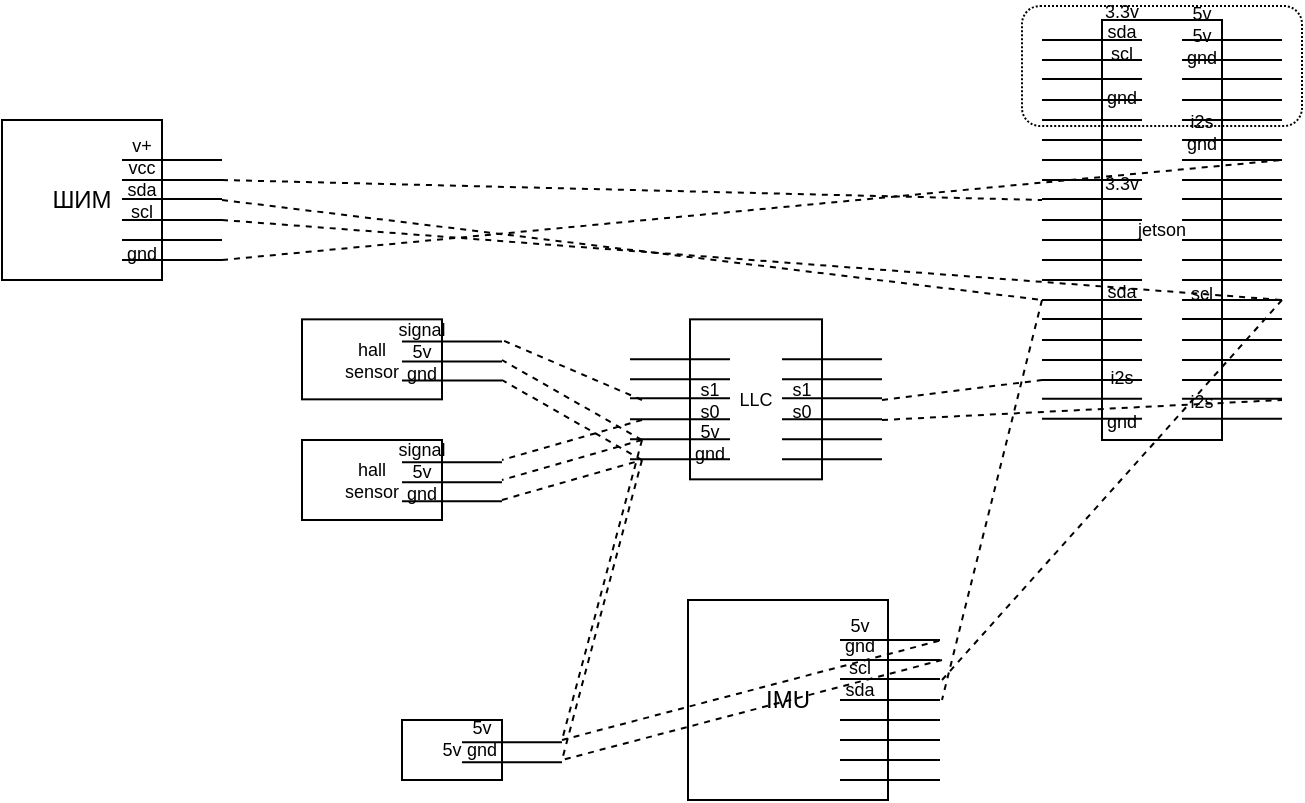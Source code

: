 <mxfile version="14.1.8" type="github">
  <diagram id="JsutUQx6NK4XxqGc4MJt" name="Page-1">
    <mxGraphModel dx="796" dy="476" grid="1" gridSize="10" guides="1" tooltips="1" connect="1" arrows="1" fold="1" page="1" pageScale="1" pageWidth="413" pageHeight="583" math="0" shadow="0">
      <root>
        <mxCell id="0" />
        <mxCell id="1" parent="0" />
        <mxCell id="KwUh2jPh4wp6yOu8MJGP-1" value="ШИМ" style="whiteSpace=wrap;html=1;aspect=fixed;" parent="1" vertex="1">
          <mxGeometry x="90" y="250" width="80" height="80" as="geometry" />
        </mxCell>
        <mxCell id="KwUh2jPh4wp6yOu8MJGP-2" value="" style="endArrow=none;html=1;" parent="1" edge="1">
          <mxGeometry width="50" height="50" relative="1" as="geometry">
            <mxPoint x="150" y="270" as="sourcePoint" />
            <mxPoint x="200" y="270" as="targetPoint" />
          </mxGeometry>
        </mxCell>
        <mxCell id="KwUh2jPh4wp6yOu8MJGP-3" value="" style="endArrow=none;html=1;" parent="1" edge="1">
          <mxGeometry width="50" height="50" relative="1" as="geometry">
            <mxPoint x="150" y="280" as="sourcePoint" />
            <mxPoint x="200" y="280" as="targetPoint" />
            <Array as="points">
              <mxPoint x="170" y="280" />
            </Array>
          </mxGeometry>
        </mxCell>
        <mxCell id="KwUh2jPh4wp6yOu8MJGP-4" value="" style="endArrow=none;html=1;" parent="1" edge="1">
          <mxGeometry width="50" height="50" relative="1" as="geometry">
            <mxPoint x="150" y="289.5" as="sourcePoint" />
            <mxPoint x="200" y="289.5" as="targetPoint" />
          </mxGeometry>
        </mxCell>
        <mxCell id="KwUh2jPh4wp6yOu8MJGP-5" value="" style="endArrow=none;html=1;" parent="1" edge="1">
          <mxGeometry width="50" height="50" relative="1" as="geometry">
            <mxPoint x="150" y="300" as="sourcePoint" />
            <mxPoint x="200" y="300" as="targetPoint" />
          </mxGeometry>
        </mxCell>
        <mxCell id="KwUh2jPh4wp6yOu8MJGP-6" value="" style="endArrow=none;html=1;" parent="1" edge="1">
          <mxGeometry width="50" height="50" relative="1" as="geometry">
            <mxPoint x="150" y="310" as="sourcePoint" />
            <mxPoint x="200" y="310" as="targetPoint" />
          </mxGeometry>
        </mxCell>
        <mxCell id="KwUh2jPh4wp6yOu8MJGP-7" value="" style="endArrow=none;html=1;" parent="1" edge="1">
          <mxGeometry width="50" height="50" relative="1" as="geometry">
            <mxPoint x="150" y="320" as="sourcePoint" />
            <mxPoint x="200" y="320" as="targetPoint" />
          </mxGeometry>
        </mxCell>
        <mxCell id="KwUh2jPh4wp6yOu8MJGP-8" value="v+&lt;br style=&quot;font-size: 9px;&quot;&gt;vcc&lt;br style=&quot;font-size: 9px;&quot;&gt;sda&lt;br style=&quot;font-size: 9px;&quot;&gt;scl&lt;br style=&quot;font-size: 9px;&quot;&gt;&lt;br style=&quot;font-size: 9px;&quot;&gt;gnd" style="text;html=1;strokeColor=none;fillColor=none;align=center;verticalAlign=middle;whiteSpace=wrap;rounded=0;fontSize=9;" parent="1" vertex="1">
          <mxGeometry x="140" y="280" width="40" height="20" as="geometry" />
        </mxCell>
        <mxCell id="KwUh2jPh4wp6yOu8MJGP-10" value="jetson" style="rounded=0;whiteSpace=wrap;html=1;fontSize=9;" parent="1" vertex="1">
          <mxGeometry x="640" y="200" width="60" height="210" as="geometry" />
        </mxCell>
        <mxCell id="KwUh2jPh4wp6yOu8MJGP-18" value="" style="endArrow=none;html=1;" parent="1" edge="1">
          <mxGeometry width="50" height="50" relative="1" as="geometry">
            <mxPoint x="680" y="210" as="sourcePoint" />
            <mxPoint x="730" y="210" as="targetPoint" />
          </mxGeometry>
        </mxCell>
        <mxCell id="KwUh2jPh4wp6yOu8MJGP-19" value="" style="endArrow=none;html=1;" parent="1" edge="1">
          <mxGeometry width="50" height="50" relative="1" as="geometry">
            <mxPoint x="680" y="220" as="sourcePoint" />
            <mxPoint x="730" y="220" as="targetPoint" />
            <Array as="points">
              <mxPoint x="700" y="220" />
            </Array>
          </mxGeometry>
        </mxCell>
        <mxCell id="KwUh2jPh4wp6yOu8MJGP-20" value="" style="endArrow=none;html=1;" parent="1" edge="1">
          <mxGeometry width="50" height="50" relative="1" as="geometry">
            <mxPoint x="680" y="229.5" as="sourcePoint" />
            <mxPoint x="730" y="229.5" as="targetPoint" />
          </mxGeometry>
        </mxCell>
        <mxCell id="KwUh2jPh4wp6yOu8MJGP-21" value="" style="endArrow=none;html=1;" parent="1" edge="1">
          <mxGeometry width="50" height="50" relative="1" as="geometry">
            <mxPoint x="680" y="240" as="sourcePoint" />
            <mxPoint x="730" y="240" as="targetPoint" />
          </mxGeometry>
        </mxCell>
        <mxCell id="KwUh2jPh4wp6yOu8MJGP-22" value="" style="endArrow=none;html=1;" parent="1" edge="1">
          <mxGeometry width="50" height="50" relative="1" as="geometry">
            <mxPoint x="680" y="250" as="sourcePoint" />
            <mxPoint x="730" y="250" as="targetPoint" />
          </mxGeometry>
        </mxCell>
        <mxCell id="KwUh2jPh4wp6yOu8MJGP-23" value="" style="endArrow=none;html=1;" parent="1" edge="1">
          <mxGeometry width="50" height="50" relative="1" as="geometry">
            <mxPoint x="680" y="260" as="sourcePoint" />
            <mxPoint x="730" y="260" as="targetPoint" />
          </mxGeometry>
        </mxCell>
        <mxCell id="KwUh2jPh4wp6yOu8MJGP-24" value="5v&lt;br style=&quot;font-size: 9px&quot;&gt;5v&lt;br style=&quot;font-size: 9px&quot;&gt;gnd&lt;br style=&quot;font-size: 9px&quot;&gt;&lt;br style=&quot;font-size: 9px&quot;&gt;&lt;br style=&quot;font-size: 9px&quot;&gt;i2s&lt;br&gt;gnd&lt;br&gt;&lt;br&gt;&lt;br&gt;&lt;br&gt;&lt;br&gt;&lt;br&gt;&lt;br&gt;scl&lt;br&gt;&lt;br&gt;&lt;br&gt;&lt;br&gt;&lt;br&gt;i2s" style="text;html=1;strokeColor=none;fillColor=none;align=center;verticalAlign=middle;whiteSpace=wrap;rounded=0;fontSize=9;" parent="1" vertex="1">
          <mxGeometry x="670" y="284" width="40" height="20" as="geometry" />
        </mxCell>
        <mxCell id="KwUh2jPh4wp6yOu8MJGP-25" value="" style="endArrow=none;html=1;" parent="1" edge="1">
          <mxGeometry width="50" height="50" relative="1" as="geometry">
            <mxPoint x="610.0" y="210" as="sourcePoint" />
            <mxPoint x="660" y="210" as="targetPoint" />
          </mxGeometry>
        </mxCell>
        <mxCell id="KwUh2jPh4wp6yOu8MJGP-26" value="" style="endArrow=none;html=1;" parent="1" edge="1">
          <mxGeometry width="50" height="50" relative="1" as="geometry">
            <mxPoint x="610.0" y="220" as="sourcePoint" />
            <mxPoint x="660" y="220" as="targetPoint" />
            <Array as="points">
              <mxPoint x="630" y="220" />
            </Array>
          </mxGeometry>
        </mxCell>
        <mxCell id="KwUh2jPh4wp6yOu8MJGP-27" value="" style="endArrow=none;html=1;" parent="1" edge="1">
          <mxGeometry width="50" height="50" relative="1" as="geometry">
            <mxPoint x="610.0" y="229.5" as="sourcePoint" />
            <mxPoint x="660" y="229.5" as="targetPoint" />
          </mxGeometry>
        </mxCell>
        <mxCell id="KwUh2jPh4wp6yOu8MJGP-28" value="" style="endArrow=none;html=1;" parent="1" edge="1">
          <mxGeometry width="50" height="50" relative="1" as="geometry">
            <mxPoint x="610.0" y="240" as="sourcePoint" />
            <mxPoint x="660" y="240" as="targetPoint" />
          </mxGeometry>
        </mxCell>
        <mxCell id="KwUh2jPh4wp6yOu8MJGP-29" value="" style="endArrow=none;html=1;" parent="1" edge="1">
          <mxGeometry width="50" height="50" relative="1" as="geometry">
            <mxPoint x="610.0" y="250" as="sourcePoint" />
            <mxPoint x="660" y="250" as="targetPoint" />
          </mxGeometry>
        </mxCell>
        <mxCell id="KwUh2jPh4wp6yOu8MJGP-30" value="" style="endArrow=none;html=1;" parent="1" edge="1">
          <mxGeometry width="50" height="50" relative="1" as="geometry">
            <mxPoint x="610.0" y="260" as="sourcePoint" />
            <mxPoint x="660" y="260" as="targetPoint" />
          </mxGeometry>
        </mxCell>
        <mxCell id="KwUh2jPh4wp6yOu8MJGP-31" value="3.3v&lt;br style=&quot;font-size: 9px&quot;&gt;sda&lt;br style=&quot;font-size: 9px&quot;&gt;scl&lt;br style=&quot;font-size: 9px&quot;&gt;&lt;br style=&quot;font-size: 9px&quot;&gt;gnd&lt;br&gt;&lt;br&gt;&lt;br&gt;&lt;br&gt;3.3v&lt;br&gt;&lt;br&gt;&lt;br&gt;&lt;br&gt;&lt;br&gt;sda&lt;br&gt;&lt;br&gt;&lt;br&gt;&lt;br&gt;i2s&lt;br&gt;&lt;br&gt;gnd" style="text;html=1;strokeColor=none;fillColor=none;align=center;verticalAlign=middle;whiteSpace=wrap;rounded=0;fontSize=9;" parent="1" vertex="1">
          <mxGeometry x="630" y="288" width="40" height="20" as="geometry" />
        </mxCell>
        <mxCell id="KwUh2jPh4wp6yOu8MJGP-35" value="" style="endArrow=none;dashed=1;html=1;fontSize=9;" parent="1" edge="1">
          <mxGeometry width="50" height="50" relative="1" as="geometry">
            <mxPoint x="200" y="280" as="sourcePoint" />
            <mxPoint x="610" y="290" as="targetPoint" />
          </mxGeometry>
        </mxCell>
        <mxCell id="KwUh2jPh4wp6yOu8MJGP-36" value="" style="endArrow=none;dashed=1;html=1;fontSize=9;" parent="1" edge="1">
          <mxGeometry width="50" height="50" relative="1" as="geometry">
            <mxPoint x="200" y="290" as="sourcePoint" />
            <mxPoint x="610" y="340" as="targetPoint" />
          </mxGeometry>
        </mxCell>
        <mxCell id="KwUh2jPh4wp6yOu8MJGP-37" value="" style="endArrow=none;dashed=1;html=1;fontSize=9;" parent="1" edge="1">
          <mxGeometry width="50" height="50" relative="1" as="geometry">
            <mxPoint x="200" y="300" as="sourcePoint" />
            <mxPoint x="730" y="340" as="targetPoint" />
          </mxGeometry>
        </mxCell>
        <mxCell id="KwUh2jPh4wp6yOu8MJGP-38" value="" style="endArrow=none;dashed=1;html=1;fontSize=9;" parent="1" edge="1">
          <mxGeometry width="50" height="50" relative="1" as="geometry">
            <mxPoint x="200" y="320" as="sourcePoint" />
            <mxPoint x="730" y="270" as="targetPoint" />
          </mxGeometry>
        </mxCell>
        <mxCell id="KwUh2jPh4wp6yOu8MJGP-39" value="hall&lt;br&gt;sensor" style="rounded=0;whiteSpace=wrap;html=1;fontSize=9;" parent="1" vertex="1">
          <mxGeometry x="240" y="349.67" width="70" height="40" as="geometry" />
        </mxCell>
        <mxCell id="KwUh2jPh4wp6yOu8MJGP-44" value="" style="endArrow=none;html=1;" parent="1" edge="1">
          <mxGeometry width="50" height="50" relative="1" as="geometry">
            <mxPoint x="290" y="360.75" as="sourcePoint" />
            <mxPoint x="340" y="360.75" as="targetPoint" />
          </mxGeometry>
        </mxCell>
        <mxCell id="KwUh2jPh4wp6yOu8MJGP-45" value="" style="endArrow=none;html=1;" parent="1" edge="1">
          <mxGeometry width="50" height="50" relative="1" as="geometry">
            <mxPoint x="290" y="370.75" as="sourcePoint" />
            <mxPoint x="340" y="370.75" as="targetPoint" />
            <Array as="points">
              <mxPoint x="310" y="370.75" />
            </Array>
          </mxGeometry>
        </mxCell>
        <mxCell id="KwUh2jPh4wp6yOu8MJGP-46" value="" style="endArrow=none;html=1;" parent="1" edge="1">
          <mxGeometry width="50" height="50" relative="1" as="geometry">
            <mxPoint x="290" y="380.25" as="sourcePoint" />
            <mxPoint x="340" y="380.25" as="targetPoint" />
          </mxGeometry>
        </mxCell>
        <mxCell id="KwUh2jPh4wp6yOu8MJGP-47" value="signal&lt;br style=&quot;font-size: 9px&quot;&gt;5v&lt;br style=&quot;font-size: 9px&quot;&gt;gnd" style="text;html=1;strokeColor=none;fillColor=none;align=center;verticalAlign=middle;whiteSpace=wrap;rounded=0;fontSize=9;" parent="1" vertex="1">
          <mxGeometry x="280" y="355.67" width="40" height="20" as="geometry" />
        </mxCell>
        <mxCell id="KwUh2jPh4wp6yOu8MJGP-48" value="LLC" style="rounded=0;whiteSpace=wrap;html=1;fontSize=9;" parent="1" vertex="1">
          <mxGeometry x="434" y="349.67" width="66" height="80" as="geometry" />
        </mxCell>
        <mxCell id="KwUh2jPh4wp6yOu8MJGP-49" value="" style="endArrow=none;html=1;" parent="1" edge="1">
          <mxGeometry width="50" height="50" relative="1" as="geometry">
            <mxPoint x="480" y="369.67" as="sourcePoint" />
            <mxPoint x="530" y="369.67" as="targetPoint" />
          </mxGeometry>
        </mxCell>
        <mxCell id="KwUh2jPh4wp6yOu8MJGP-50" value="" style="endArrow=none;html=1;" parent="1" edge="1">
          <mxGeometry width="50" height="50" relative="1" as="geometry">
            <mxPoint x="480" y="379.67" as="sourcePoint" />
            <mxPoint x="530" y="379.67" as="targetPoint" />
            <Array as="points">
              <mxPoint x="500" y="379.67" />
            </Array>
          </mxGeometry>
        </mxCell>
        <mxCell id="KwUh2jPh4wp6yOu8MJGP-51" value="" style="endArrow=none;html=1;" parent="1" edge="1">
          <mxGeometry width="50" height="50" relative="1" as="geometry">
            <mxPoint x="480" y="389.17" as="sourcePoint" />
            <mxPoint x="530" y="389.17" as="targetPoint" />
          </mxGeometry>
        </mxCell>
        <mxCell id="KwUh2jPh4wp6yOu8MJGP-52" value="" style="endArrow=none;html=1;" parent="1" edge="1">
          <mxGeometry width="50" height="50" relative="1" as="geometry">
            <mxPoint x="480" y="399.67" as="sourcePoint" />
            <mxPoint x="530" y="399.67" as="targetPoint" />
          </mxGeometry>
        </mxCell>
        <mxCell id="KwUh2jPh4wp6yOu8MJGP-53" value="" style="endArrow=none;html=1;" parent="1" edge="1">
          <mxGeometry width="50" height="50" relative="1" as="geometry">
            <mxPoint x="480" y="409.67" as="sourcePoint" />
            <mxPoint x="530" y="409.67" as="targetPoint" />
          </mxGeometry>
        </mxCell>
        <mxCell id="KwUh2jPh4wp6yOu8MJGP-54" value="" style="endArrow=none;html=1;" parent="1" edge="1">
          <mxGeometry width="50" height="50" relative="1" as="geometry">
            <mxPoint x="480" y="419.67" as="sourcePoint" />
            <mxPoint x="530" y="419.67" as="targetPoint" />
          </mxGeometry>
        </mxCell>
        <mxCell id="KwUh2jPh4wp6yOu8MJGP-55" value="&lt;br style=&quot;font-size: 9px&quot;&gt;&lt;br style=&quot;font-size: 9px&quot;&gt;s1&lt;br style=&quot;font-size: 9px&quot;&gt;s0&lt;br&gt;&lt;br&gt;&lt;br style=&quot;font-size: 9px&quot;&gt;" style="text;html=1;strokeColor=none;fillColor=none;align=center;verticalAlign=middle;whiteSpace=wrap;rounded=0;fontSize=9;" parent="1" vertex="1">
          <mxGeometry x="470" y="379.67" width="40" height="20" as="geometry" />
        </mxCell>
        <mxCell id="KwUh2jPh4wp6yOu8MJGP-56" value="" style="endArrow=none;html=1;" parent="1" edge="1">
          <mxGeometry width="50" height="50" relative="1" as="geometry">
            <mxPoint x="404.0" y="369.67" as="sourcePoint" />
            <mxPoint x="454" y="369.67" as="targetPoint" />
          </mxGeometry>
        </mxCell>
        <mxCell id="KwUh2jPh4wp6yOu8MJGP-57" value="" style="endArrow=none;html=1;" parent="1" edge="1">
          <mxGeometry width="50" height="50" relative="1" as="geometry">
            <mxPoint x="404.0" y="379.67" as="sourcePoint" />
            <mxPoint x="454" y="379.67" as="targetPoint" />
            <Array as="points">
              <mxPoint x="424" y="379.67" />
            </Array>
          </mxGeometry>
        </mxCell>
        <mxCell id="KwUh2jPh4wp6yOu8MJGP-58" value="" style="endArrow=none;html=1;" parent="1" edge="1">
          <mxGeometry width="50" height="50" relative="1" as="geometry">
            <mxPoint x="404.0" y="389.17" as="sourcePoint" />
            <mxPoint x="454" y="389.17" as="targetPoint" />
          </mxGeometry>
        </mxCell>
        <mxCell id="KwUh2jPh4wp6yOu8MJGP-59" value="" style="endArrow=none;html=1;" parent="1" edge="1">
          <mxGeometry width="50" height="50" relative="1" as="geometry">
            <mxPoint x="404.0" y="399.67" as="sourcePoint" />
            <mxPoint x="454" y="399.67" as="targetPoint" />
          </mxGeometry>
        </mxCell>
        <mxCell id="KwUh2jPh4wp6yOu8MJGP-60" value="" style="endArrow=none;html=1;" parent="1" edge="1">
          <mxGeometry width="50" height="50" relative="1" as="geometry">
            <mxPoint x="404.0" y="409.67" as="sourcePoint" />
            <mxPoint x="454" y="409.67" as="targetPoint" />
          </mxGeometry>
        </mxCell>
        <mxCell id="KwUh2jPh4wp6yOu8MJGP-61" value="" style="endArrow=none;html=1;" parent="1" edge="1">
          <mxGeometry width="50" height="50" relative="1" as="geometry">
            <mxPoint x="404.0" y="419.67" as="sourcePoint" />
            <mxPoint x="454" y="419.67" as="targetPoint" />
          </mxGeometry>
        </mxCell>
        <mxCell id="KwUh2jPh4wp6yOu8MJGP-62" value="&lt;br&gt;&lt;br&gt;s1&lt;br&gt;s0&lt;br&gt;5v&lt;br&gt;gnd" style="text;html=1;strokeColor=none;fillColor=none;align=center;verticalAlign=middle;whiteSpace=wrap;rounded=0;fontSize=9;" parent="1" vertex="1">
          <mxGeometry x="424" y="380.0" width="40" height="20" as="geometry" />
        </mxCell>
        <mxCell id="KwUh2jPh4wp6yOu8MJGP-63" value="hall&lt;br&gt;sensor" style="rounded=0;whiteSpace=wrap;html=1;fontSize=9;" parent="1" vertex="1">
          <mxGeometry x="240" y="410" width="70" height="40" as="geometry" />
        </mxCell>
        <mxCell id="KwUh2jPh4wp6yOu8MJGP-64" value="" style="endArrow=none;html=1;" parent="1" edge="1">
          <mxGeometry width="50" height="50" relative="1" as="geometry">
            <mxPoint x="290" y="421.08" as="sourcePoint" />
            <mxPoint x="340" y="421.08" as="targetPoint" />
          </mxGeometry>
        </mxCell>
        <mxCell id="KwUh2jPh4wp6yOu8MJGP-65" value="" style="endArrow=none;html=1;" parent="1" edge="1">
          <mxGeometry width="50" height="50" relative="1" as="geometry">
            <mxPoint x="290" y="431.08" as="sourcePoint" />
            <mxPoint x="340" y="431.08" as="targetPoint" />
            <Array as="points">
              <mxPoint x="310" y="431.08" />
            </Array>
          </mxGeometry>
        </mxCell>
        <mxCell id="KwUh2jPh4wp6yOu8MJGP-66" value="" style="endArrow=none;html=1;" parent="1" edge="1">
          <mxGeometry width="50" height="50" relative="1" as="geometry">
            <mxPoint x="290" y="440.58" as="sourcePoint" />
            <mxPoint x="340" y="440.58" as="targetPoint" />
          </mxGeometry>
        </mxCell>
        <mxCell id="KwUh2jPh4wp6yOu8MJGP-67" value="signal&lt;br style=&quot;font-size: 9px&quot;&gt;5v&lt;br style=&quot;font-size: 9px&quot;&gt;gnd" style="text;html=1;strokeColor=none;fillColor=none;align=center;verticalAlign=middle;whiteSpace=wrap;rounded=0;fontSize=9;" parent="1" vertex="1">
          <mxGeometry x="280" y="416" width="40" height="20" as="geometry" />
        </mxCell>
        <mxCell id="KwUh2jPh4wp6yOu8MJGP-68" value="" style="endArrow=none;dashed=1;html=1;fontSize=9;" parent="1" edge="1">
          <mxGeometry width="50" height="50" relative="1" as="geometry">
            <mxPoint x="340" y="440" as="sourcePoint" />
            <mxPoint x="410" y="420" as="targetPoint" />
          </mxGeometry>
        </mxCell>
        <mxCell id="KwUh2jPh4wp6yOu8MJGP-69" value="" style="endArrow=none;dashed=1;html=1;fontSize=9;" parent="1" edge="1">
          <mxGeometry width="50" height="50" relative="1" as="geometry">
            <mxPoint x="410" y="410" as="sourcePoint" />
            <mxPoint x="340" y="430" as="targetPoint" />
          </mxGeometry>
        </mxCell>
        <mxCell id="KwUh2jPh4wp6yOu8MJGP-70" value="" style="endArrow=none;dashed=1;html=1;fontSize=9;" parent="1" edge="1">
          <mxGeometry width="50" height="50" relative="1" as="geometry">
            <mxPoint x="410" y="400" as="sourcePoint" />
            <mxPoint x="340" y="420" as="targetPoint" />
          </mxGeometry>
        </mxCell>
        <mxCell id="KwUh2jPh4wp6yOu8MJGP-71" value="" style="endArrow=none;dashed=1;html=1;fontSize=9;" parent="1" edge="1">
          <mxGeometry width="50" height="50" relative="1" as="geometry">
            <mxPoint x="410" y="420" as="sourcePoint" />
            <mxPoint x="340" y="380" as="targetPoint" />
          </mxGeometry>
        </mxCell>
        <mxCell id="KwUh2jPh4wp6yOu8MJGP-72" value="" style="endArrow=none;dashed=1;html=1;fontSize=9;" parent="1" edge="1">
          <mxGeometry width="50" height="50" relative="1" as="geometry">
            <mxPoint x="410" y="410" as="sourcePoint" />
            <mxPoint x="340" y="370" as="targetPoint" />
          </mxGeometry>
        </mxCell>
        <mxCell id="KwUh2jPh4wp6yOu8MJGP-73" value="" style="endArrow=none;dashed=1;html=1;fontSize=9;" parent="1" edge="1">
          <mxGeometry width="50" height="50" relative="1" as="geometry">
            <mxPoint x="410" y="390" as="sourcePoint" />
            <mxPoint x="340" y="360" as="targetPoint" />
          </mxGeometry>
        </mxCell>
        <mxCell id="KwUh2jPh4wp6yOu8MJGP-74" value="" style="endArrow=none;html=1;" parent="1" edge="1">
          <mxGeometry width="50" height="50" relative="1" as="geometry">
            <mxPoint x="680" y="270" as="sourcePoint" />
            <mxPoint x="730" y="270" as="targetPoint" />
          </mxGeometry>
        </mxCell>
        <mxCell id="KwUh2jPh4wp6yOu8MJGP-75" value="" style="endArrow=none;html=1;" parent="1" edge="1">
          <mxGeometry width="50" height="50" relative="1" as="geometry">
            <mxPoint x="680" y="280" as="sourcePoint" />
            <mxPoint x="730" y="280" as="targetPoint" />
            <Array as="points">
              <mxPoint x="700" y="280" />
            </Array>
          </mxGeometry>
        </mxCell>
        <mxCell id="KwUh2jPh4wp6yOu8MJGP-76" value="" style="endArrow=none;html=1;" parent="1" edge="1">
          <mxGeometry width="50" height="50" relative="1" as="geometry">
            <mxPoint x="680" y="289.5" as="sourcePoint" />
            <mxPoint x="730" y="289.5" as="targetPoint" />
          </mxGeometry>
        </mxCell>
        <mxCell id="KwUh2jPh4wp6yOu8MJGP-77" value="" style="endArrow=none;html=1;" parent="1" edge="1">
          <mxGeometry width="50" height="50" relative="1" as="geometry">
            <mxPoint x="680" y="300" as="sourcePoint" />
            <mxPoint x="730" y="300" as="targetPoint" />
          </mxGeometry>
        </mxCell>
        <mxCell id="KwUh2jPh4wp6yOu8MJGP-78" value="" style="endArrow=none;html=1;" parent="1" edge="1">
          <mxGeometry width="50" height="50" relative="1" as="geometry">
            <mxPoint x="680" y="310" as="sourcePoint" />
            <mxPoint x="730" y="310" as="targetPoint" />
          </mxGeometry>
        </mxCell>
        <mxCell id="KwUh2jPh4wp6yOu8MJGP-79" value="" style="endArrow=none;html=1;" parent="1" edge="1">
          <mxGeometry width="50" height="50" relative="1" as="geometry">
            <mxPoint x="680" y="320" as="sourcePoint" />
            <mxPoint x="730" y="320" as="targetPoint" />
          </mxGeometry>
        </mxCell>
        <mxCell id="KwUh2jPh4wp6yOu8MJGP-80" value="" style="endArrow=none;html=1;" parent="1" edge="1">
          <mxGeometry width="50" height="50" relative="1" as="geometry">
            <mxPoint x="610.0" y="270" as="sourcePoint" />
            <mxPoint x="660" y="270" as="targetPoint" />
          </mxGeometry>
        </mxCell>
        <mxCell id="KwUh2jPh4wp6yOu8MJGP-81" value="" style="endArrow=none;html=1;" parent="1" edge="1">
          <mxGeometry width="50" height="50" relative="1" as="geometry">
            <mxPoint x="610.0" y="280" as="sourcePoint" />
            <mxPoint x="660" y="280" as="targetPoint" />
            <Array as="points">
              <mxPoint x="630" y="280" />
            </Array>
          </mxGeometry>
        </mxCell>
        <mxCell id="KwUh2jPh4wp6yOu8MJGP-82" value="" style="endArrow=none;html=1;" parent="1" edge="1">
          <mxGeometry width="50" height="50" relative="1" as="geometry">
            <mxPoint x="610.0" y="289.5" as="sourcePoint" />
            <mxPoint x="660" y="289.5" as="targetPoint" />
          </mxGeometry>
        </mxCell>
        <mxCell id="KwUh2jPh4wp6yOu8MJGP-83" value="" style="endArrow=none;html=1;" parent="1" edge="1">
          <mxGeometry width="50" height="50" relative="1" as="geometry">
            <mxPoint x="610.0" y="300" as="sourcePoint" />
            <mxPoint x="660" y="300" as="targetPoint" />
          </mxGeometry>
        </mxCell>
        <mxCell id="KwUh2jPh4wp6yOu8MJGP-84" value="" style="endArrow=none;html=1;" parent="1" edge="1">
          <mxGeometry width="50" height="50" relative="1" as="geometry">
            <mxPoint x="610.0" y="310" as="sourcePoint" />
            <mxPoint x="660" y="310" as="targetPoint" />
          </mxGeometry>
        </mxCell>
        <mxCell id="KwUh2jPh4wp6yOu8MJGP-85" value="" style="endArrow=none;html=1;" parent="1" edge="1">
          <mxGeometry width="50" height="50" relative="1" as="geometry">
            <mxPoint x="610.0" y="320" as="sourcePoint" />
            <mxPoint x="660" y="320" as="targetPoint" />
          </mxGeometry>
        </mxCell>
        <mxCell id="KwUh2jPh4wp6yOu8MJGP-86" value="" style="endArrow=none;html=1;" parent="1" edge="1">
          <mxGeometry width="50" height="50" relative="1" as="geometry">
            <mxPoint x="680" y="330" as="sourcePoint" />
            <mxPoint x="730" y="330" as="targetPoint" />
          </mxGeometry>
        </mxCell>
        <mxCell id="KwUh2jPh4wp6yOu8MJGP-87" value="" style="endArrow=none;html=1;" parent="1" edge="1">
          <mxGeometry width="50" height="50" relative="1" as="geometry">
            <mxPoint x="680" y="340" as="sourcePoint" />
            <mxPoint x="730" y="340" as="targetPoint" />
            <Array as="points">
              <mxPoint x="700" y="340" />
            </Array>
          </mxGeometry>
        </mxCell>
        <mxCell id="KwUh2jPh4wp6yOu8MJGP-88" value="" style="endArrow=none;html=1;" parent="1" edge="1">
          <mxGeometry width="50" height="50" relative="1" as="geometry">
            <mxPoint x="680" y="349.5" as="sourcePoint" />
            <mxPoint x="730" y="349.5" as="targetPoint" />
          </mxGeometry>
        </mxCell>
        <mxCell id="KwUh2jPh4wp6yOu8MJGP-89" value="" style="endArrow=none;html=1;" parent="1" edge="1">
          <mxGeometry width="50" height="50" relative="1" as="geometry">
            <mxPoint x="680" y="360" as="sourcePoint" />
            <mxPoint x="730" y="360" as="targetPoint" />
          </mxGeometry>
        </mxCell>
        <mxCell id="KwUh2jPh4wp6yOu8MJGP-90" value="" style="endArrow=none;html=1;" parent="1" edge="1">
          <mxGeometry width="50" height="50" relative="1" as="geometry">
            <mxPoint x="680" y="370" as="sourcePoint" />
            <mxPoint x="730" y="370" as="targetPoint" />
          </mxGeometry>
        </mxCell>
        <mxCell id="KwUh2jPh4wp6yOu8MJGP-91" value="" style="endArrow=none;html=1;" parent="1" edge="1">
          <mxGeometry width="50" height="50" relative="1" as="geometry">
            <mxPoint x="680" y="380" as="sourcePoint" />
            <mxPoint x="730" y="380" as="targetPoint" />
          </mxGeometry>
        </mxCell>
        <mxCell id="KwUh2jPh4wp6yOu8MJGP-92" value="" style="endArrow=none;html=1;" parent="1" edge="1">
          <mxGeometry width="50" height="50" relative="1" as="geometry">
            <mxPoint x="610.0" y="330" as="sourcePoint" />
            <mxPoint x="660" y="330" as="targetPoint" />
          </mxGeometry>
        </mxCell>
        <mxCell id="KwUh2jPh4wp6yOu8MJGP-93" value="" style="endArrow=none;html=1;" parent="1" edge="1">
          <mxGeometry width="50" height="50" relative="1" as="geometry">
            <mxPoint x="610.0" y="340" as="sourcePoint" />
            <mxPoint x="660" y="340" as="targetPoint" />
            <Array as="points">
              <mxPoint x="630" y="340" />
            </Array>
          </mxGeometry>
        </mxCell>
        <mxCell id="KwUh2jPh4wp6yOu8MJGP-94" value="" style="endArrow=none;html=1;" parent="1" edge="1">
          <mxGeometry width="50" height="50" relative="1" as="geometry">
            <mxPoint x="610.0" y="349.5" as="sourcePoint" />
            <mxPoint x="660" y="349.5" as="targetPoint" />
          </mxGeometry>
        </mxCell>
        <mxCell id="KwUh2jPh4wp6yOu8MJGP-95" value="" style="endArrow=none;html=1;" parent="1" edge="1">
          <mxGeometry width="50" height="50" relative="1" as="geometry">
            <mxPoint x="610.0" y="360" as="sourcePoint" />
            <mxPoint x="660" y="360" as="targetPoint" />
          </mxGeometry>
        </mxCell>
        <mxCell id="KwUh2jPh4wp6yOu8MJGP-96" value="" style="endArrow=none;html=1;" parent="1" edge="1">
          <mxGeometry width="50" height="50" relative="1" as="geometry">
            <mxPoint x="610.0" y="370" as="sourcePoint" />
            <mxPoint x="660" y="370" as="targetPoint" />
          </mxGeometry>
        </mxCell>
        <mxCell id="KwUh2jPh4wp6yOu8MJGP-97" value="" style="endArrow=none;html=1;" parent="1" edge="1">
          <mxGeometry width="50" height="50" relative="1" as="geometry">
            <mxPoint x="610.0" y="380" as="sourcePoint" />
            <mxPoint x="660" y="380" as="targetPoint" />
          </mxGeometry>
        </mxCell>
        <mxCell id="KwUh2jPh4wp6yOu8MJGP-98" value="" style="endArrow=none;html=1;" parent="1" edge="1">
          <mxGeometry width="50" height="50" relative="1" as="geometry">
            <mxPoint x="680" y="389.34" as="sourcePoint" />
            <mxPoint x="730" y="389.34" as="targetPoint" />
          </mxGeometry>
        </mxCell>
        <mxCell id="KwUh2jPh4wp6yOu8MJGP-99" value="" style="endArrow=none;html=1;" parent="1" edge="1">
          <mxGeometry width="50" height="50" relative="1" as="geometry">
            <mxPoint x="680" y="399.34" as="sourcePoint" />
            <mxPoint x="730" y="399.34" as="targetPoint" />
          </mxGeometry>
        </mxCell>
        <mxCell id="KwUh2jPh4wp6yOu8MJGP-100" value="" style="endArrow=none;html=1;" parent="1" edge="1">
          <mxGeometry width="50" height="50" relative="1" as="geometry">
            <mxPoint x="610.0" y="389.34" as="sourcePoint" />
            <mxPoint x="660" y="389.34" as="targetPoint" />
          </mxGeometry>
        </mxCell>
        <mxCell id="KwUh2jPh4wp6yOu8MJGP-101" value="" style="endArrow=none;html=1;" parent="1" edge="1">
          <mxGeometry width="50" height="50" relative="1" as="geometry">
            <mxPoint x="610.0" y="399.34" as="sourcePoint" />
            <mxPoint x="660" y="399.34" as="targetPoint" />
          </mxGeometry>
        </mxCell>
        <mxCell id="KwUh2jPh4wp6yOu8MJGP-104" value="" style="endArrow=none;dashed=1;html=1;fontSize=9;" parent="1" edge="1">
          <mxGeometry width="50" height="50" relative="1" as="geometry">
            <mxPoint x="530" y="400" as="sourcePoint" />
            <mxPoint x="730" y="390" as="targetPoint" />
          </mxGeometry>
        </mxCell>
        <mxCell id="KwUh2jPh4wp6yOu8MJGP-105" value="" style="endArrow=none;dashed=1;html=1;fontSize=9;" parent="1" edge="1">
          <mxGeometry width="50" height="50" relative="1" as="geometry">
            <mxPoint x="530" y="390" as="sourcePoint" />
            <mxPoint x="610" y="380" as="targetPoint" />
          </mxGeometry>
        </mxCell>
        <mxCell id="KwUh2jPh4wp6yOu8MJGP-106" value="" style="endArrow=none;dashed=1;html=1;fontSize=9;" parent="1" edge="1">
          <mxGeometry width="50" height="50" relative="1" as="geometry">
            <mxPoint x="410" y="410" as="sourcePoint" />
            <mxPoint x="370" y="560" as="targetPoint" />
          </mxGeometry>
        </mxCell>
        <mxCell id="KwUh2jPh4wp6yOu8MJGP-107" value="" style="endArrow=none;dashed=1;html=1;fontSize=9;" parent="1" edge="1">
          <mxGeometry width="50" height="50" relative="1" as="geometry">
            <mxPoint x="410" y="420" as="sourcePoint" />
            <mxPoint x="370" y="570" as="targetPoint" />
          </mxGeometry>
        </mxCell>
        <mxCell id="KwUh2jPh4wp6yOu8MJGP-108" value="IMU" style="whiteSpace=wrap;html=1;aspect=fixed;" parent="1" vertex="1">
          <mxGeometry x="433" y="490" width="100" height="100" as="geometry" />
        </mxCell>
        <mxCell id="KwUh2jPh4wp6yOu8MJGP-109" value="" style="endArrow=none;html=1;" parent="1" edge="1">
          <mxGeometry width="50" height="50" relative="1" as="geometry">
            <mxPoint x="509" y="510" as="sourcePoint" />
            <mxPoint x="559" y="510" as="targetPoint" />
          </mxGeometry>
        </mxCell>
        <mxCell id="KwUh2jPh4wp6yOu8MJGP-110" value="" style="endArrow=none;html=1;" parent="1" edge="1">
          <mxGeometry width="50" height="50" relative="1" as="geometry">
            <mxPoint x="509" y="520" as="sourcePoint" />
            <mxPoint x="559" y="520" as="targetPoint" />
            <Array as="points">
              <mxPoint x="529" y="520" />
            </Array>
          </mxGeometry>
        </mxCell>
        <mxCell id="KwUh2jPh4wp6yOu8MJGP-111" value="" style="endArrow=none;html=1;" parent="1" edge="1">
          <mxGeometry width="50" height="50" relative="1" as="geometry">
            <mxPoint x="509" y="529.5" as="sourcePoint" />
            <mxPoint x="559" y="529.5" as="targetPoint" />
          </mxGeometry>
        </mxCell>
        <mxCell id="KwUh2jPh4wp6yOu8MJGP-112" value="" style="endArrow=none;html=1;" parent="1" edge="1">
          <mxGeometry width="50" height="50" relative="1" as="geometry">
            <mxPoint x="509" y="540" as="sourcePoint" />
            <mxPoint x="559" y="540" as="targetPoint" />
          </mxGeometry>
        </mxCell>
        <mxCell id="KwUh2jPh4wp6yOu8MJGP-113" value="" style="endArrow=none;html=1;" parent="1" edge="1">
          <mxGeometry width="50" height="50" relative="1" as="geometry">
            <mxPoint x="509" y="550" as="sourcePoint" />
            <mxPoint x="559" y="550" as="targetPoint" />
          </mxGeometry>
        </mxCell>
        <mxCell id="KwUh2jPh4wp6yOu8MJGP-114" value="" style="endArrow=none;html=1;" parent="1" edge="1">
          <mxGeometry width="50" height="50" relative="1" as="geometry">
            <mxPoint x="509" y="560" as="sourcePoint" />
            <mxPoint x="559" y="560" as="targetPoint" />
          </mxGeometry>
        </mxCell>
        <mxCell id="KwUh2jPh4wp6yOu8MJGP-115" value="5v&lt;br style=&quot;font-size: 9px&quot;&gt;gnd&lt;br style=&quot;font-size: 9px&quot;&gt;scl&lt;br style=&quot;font-size: 9px&quot;&gt;sda&lt;br style=&quot;font-size: 9px&quot;&gt;&lt;br style=&quot;font-size: 9px&quot;&gt;" style="text;html=1;strokeColor=none;fillColor=none;align=center;verticalAlign=middle;whiteSpace=wrap;rounded=0;fontSize=9;" parent="1" vertex="1">
          <mxGeometry x="499" y="514" width="40" height="20" as="geometry" />
        </mxCell>
        <mxCell id="KwUh2jPh4wp6yOu8MJGP-116" value="" style="endArrow=none;html=1;" parent="1" edge="1">
          <mxGeometry width="50" height="50" relative="1" as="geometry">
            <mxPoint x="509" y="570" as="sourcePoint" />
            <mxPoint x="559" y="570" as="targetPoint" />
          </mxGeometry>
        </mxCell>
        <mxCell id="KwUh2jPh4wp6yOu8MJGP-117" value="" style="endArrow=none;html=1;" parent="1" edge="1">
          <mxGeometry width="50" height="50" relative="1" as="geometry">
            <mxPoint x="509" y="580" as="sourcePoint" />
            <mxPoint x="559" y="580" as="targetPoint" />
          </mxGeometry>
        </mxCell>
        <mxCell id="KwUh2jPh4wp6yOu8MJGP-119" value="" style="endArrow=none;dashed=1;html=1;fontSize=9;" parent="1" edge="1">
          <mxGeometry width="50" height="50" relative="1" as="geometry">
            <mxPoint x="370" y="560" as="sourcePoint" />
            <mxPoint x="560" y="510" as="targetPoint" />
          </mxGeometry>
        </mxCell>
        <mxCell id="KwUh2jPh4wp6yOu8MJGP-120" value="" style="endArrow=none;dashed=1;html=1;fontSize=9;" parent="1" edge="1">
          <mxGeometry width="50" height="50" relative="1" as="geometry">
            <mxPoint x="560" y="520" as="sourcePoint" />
            <mxPoint x="370" y="570" as="targetPoint" />
          </mxGeometry>
        </mxCell>
        <mxCell id="KwUh2jPh4wp6yOu8MJGP-121" value="" style="endArrow=none;dashed=1;html=1;fontSize=9;" parent="1" edge="1">
          <mxGeometry width="50" height="50" relative="1" as="geometry">
            <mxPoint x="560" y="530" as="sourcePoint" />
            <mxPoint x="730" y="340" as="targetPoint" />
          </mxGeometry>
        </mxCell>
        <mxCell id="KwUh2jPh4wp6yOu8MJGP-122" value="" style="endArrow=none;dashed=1;html=1;fontSize=9;" parent="1" edge="1">
          <mxGeometry width="50" height="50" relative="1" as="geometry">
            <mxPoint x="610" y="340" as="sourcePoint" />
            <mxPoint x="560" y="540" as="targetPoint" />
          </mxGeometry>
        </mxCell>
        <mxCell id="1xQy0t3dI2rBJtauFKF1-1" value="5v" style="rounded=0;whiteSpace=wrap;html=1;fontSize=9;" parent="1" vertex="1">
          <mxGeometry x="290" y="550" width="50" height="30" as="geometry" />
        </mxCell>
        <mxCell id="1xQy0t3dI2rBJtauFKF1-2" value="" style="endArrow=none;html=1;" parent="1" edge="1">
          <mxGeometry width="50" height="50" relative="1" as="geometry">
            <mxPoint x="320" y="561.08" as="sourcePoint" />
            <mxPoint x="370" y="561.08" as="targetPoint" />
          </mxGeometry>
        </mxCell>
        <mxCell id="1xQy0t3dI2rBJtauFKF1-3" value="" style="endArrow=none;html=1;" parent="1" edge="1">
          <mxGeometry width="50" height="50" relative="1" as="geometry">
            <mxPoint x="320" y="571.08" as="sourcePoint" />
            <mxPoint x="370" y="571.08" as="targetPoint" />
            <Array as="points">
              <mxPoint x="340" y="571.08" />
            </Array>
          </mxGeometry>
        </mxCell>
        <mxCell id="1xQy0t3dI2rBJtauFKF1-5" value="5v&lt;br style=&quot;font-size: 9px&quot;&gt;gnd" style="text;html=1;strokeColor=none;fillColor=none;align=center;verticalAlign=middle;whiteSpace=wrap;rounded=0;fontSize=9;" parent="1" vertex="1">
          <mxGeometry x="310" y="549" width="40" height="20" as="geometry" />
        </mxCell>
        <mxCell id="1xQy0t3dI2rBJtauFKF1-6" value="" style="rounded=1;whiteSpace=wrap;html=1;fontSize=9;fillColor=none;dashed=1;dashPattern=1 1;" parent="1" vertex="1">
          <mxGeometry x="600" y="193" width="140" height="60" as="geometry" />
        </mxCell>
      </root>
    </mxGraphModel>
  </diagram>
</mxfile>
